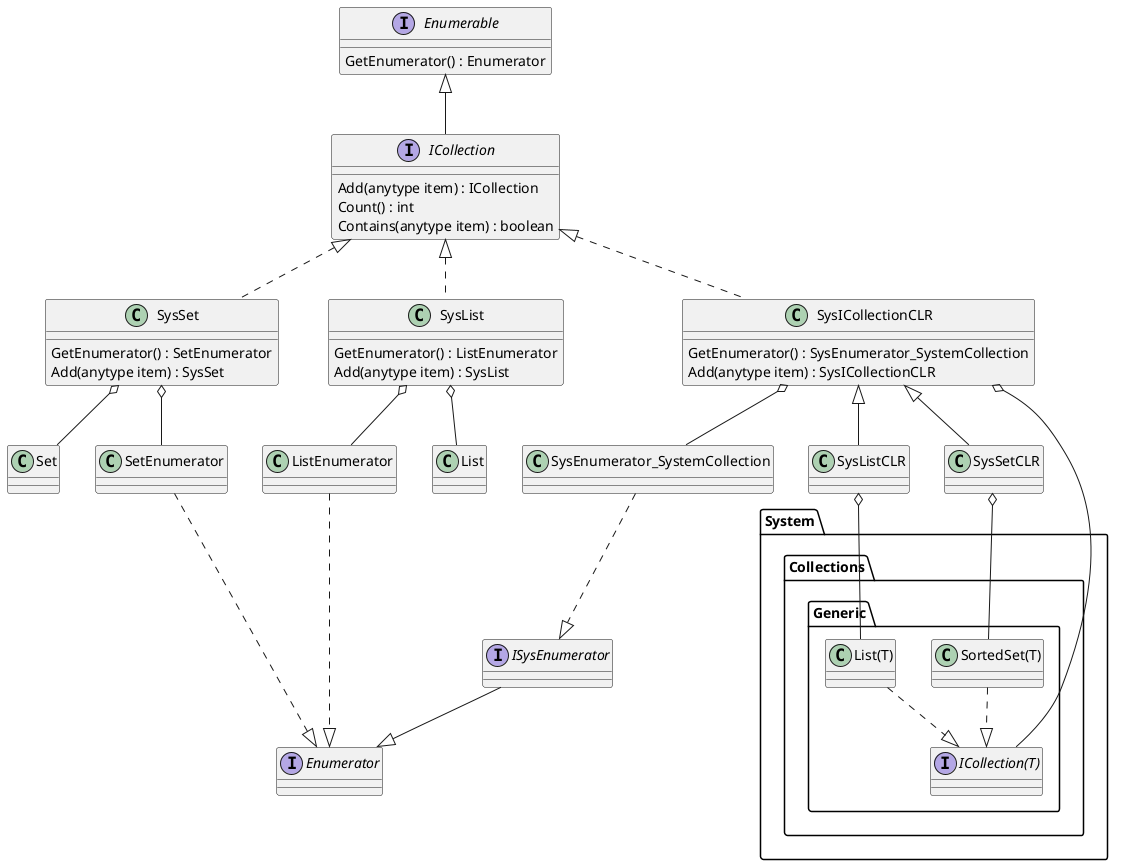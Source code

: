 @startuml "ICollection"

interface Enumerable{
    GetEnumerator() : Enumerator
}

interface ICollection{
    Add(anytype item) : ICollection
    Count() : int
    Contains(anytype item) : boolean
}
Enumerable <|-- ICollection

class SysSet{
    GetEnumerator() : SetEnumerator
    Add(anytype item) : SysSet
}
ICollection <|.. SysSet

class Set{
}
SysSet o-- Set

class SetEnumerator{
}
SysSet o-- SetEnumerator

class SysList{
    GetEnumerator() : ListEnumerator
    Add(anytype item) : SysList
}
ICollection <|.. SysList

class ListEnumerator{
}
SysList o-- ListEnumerator

class List{
}
SysList o-- List

interface Enumerator{
}
SetEnumerator ..|> Enumerator
ListEnumerator ..|> Enumerator

class SysICollectionCLR{
    GetEnumerator() : SysEnumerator_SystemCollection
    Add(anytype item) : SysICollectionCLR
}
ICollection <|.. SysICollectionCLR

class SysListCLR{
}
SysICollectionCLR <|-- SysListCLR

class SysSetCLR{
}
SysICollectionCLR <|-- SysSetCLR

class SysEnumerator_SystemCollection{
}
SysICollectionCLR o-- SysEnumerator_SystemCollection

interface ISysEnumerator{
}
SysEnumerator_SystemCollection ..|> ISysEnumerator
ISysEnumerator --|> Enumerator

package System.Collections.Generic{
    interface ICollection(T){
    }
    SysICollectionCLR o-- "ICollection(T)"
    SysListCLR o-- "List(T)"
    "List(T)" ..|> "ICollection(T)"
    SysSetCLR o-- "SortedSet(T)"
    "SortedSet(T)" ..|> "ICollection(T)"
}

@enduml